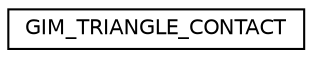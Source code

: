 digraph G
{
  edge [fontname="Helvetica",fontsize="10",labelfontname="Helvetica",labelfontsize="10"];
  node [fontname="Helvetica",fontsize="10",shape=record];
  rankdir=LR;
  Node1 [label="GIM_TRIANGLE_CONTACT",height=0.2,width=0.4,color="black", fillcolor="white", style="filled",URL="$d4/d94/structGIM__TRIANGLE__CONTACT.html",tooltip="Structure for collision."];
}
